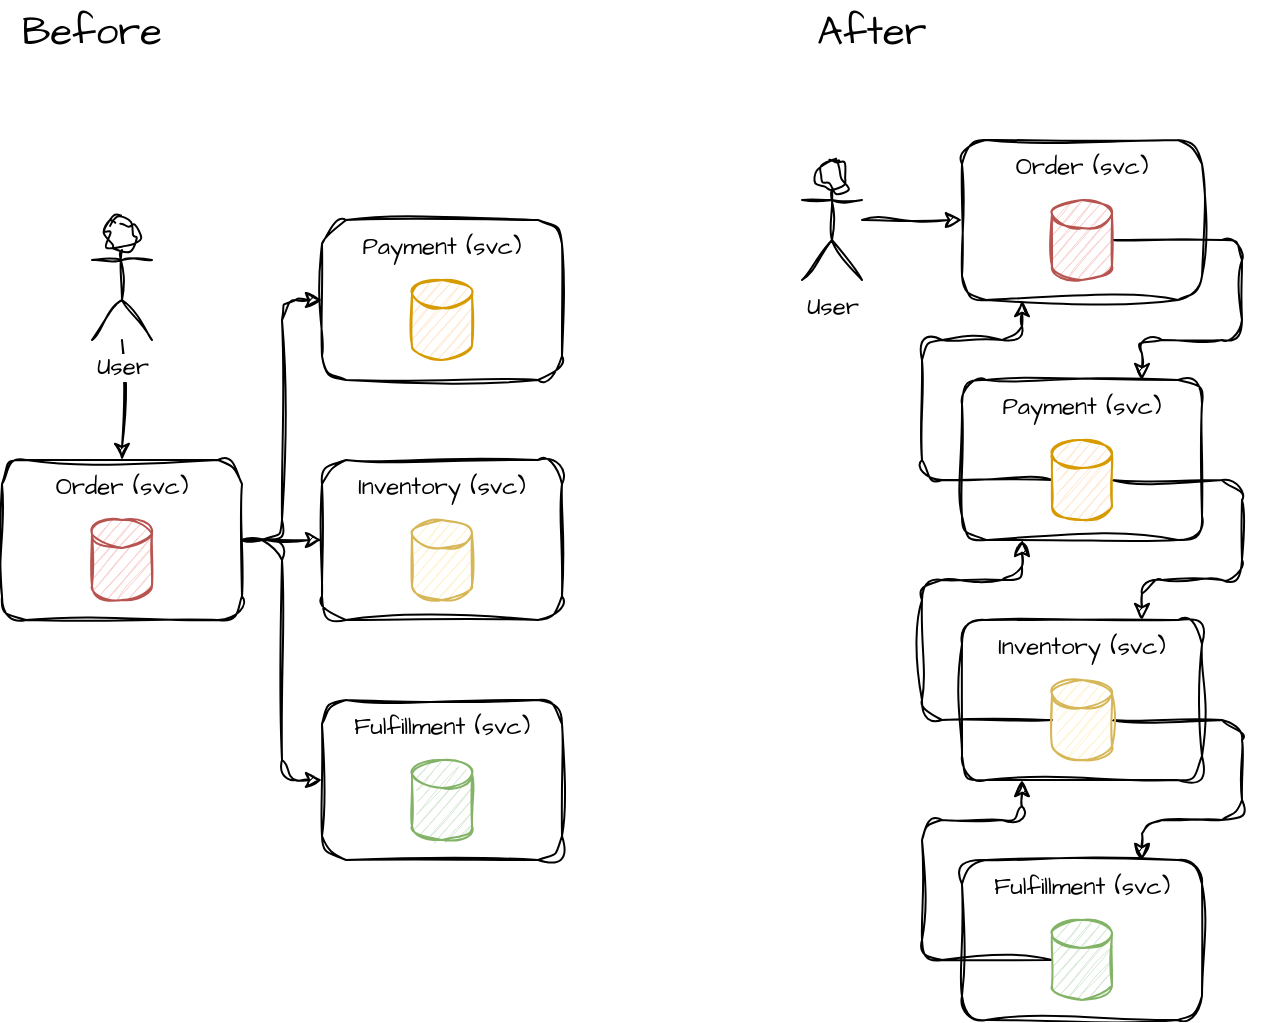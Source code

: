 <mxfile>
    <diagram id="vs3pFoyHXYA85VEjd1Kx" name="Page-1">
        <mxGraphModel dx="268" dy="862" grid="1" gridSize="10" guides="1" tooltips="1" connect="1" arrows="1" fold="1" page="0" pageScale="1" pageWidth="827" pageHeight="1169" math="0" shadow="0">
            <root>
                <mxCell id="0"/>
                <mxCell id="1" parent="0"/>
                <mxCell id="2" value="Before" style="text;html=1;strokeColor=none;fillColor=none;align=center;verticalAlign=middle;whiteSpace=wrap;rounded=0;sketch=1;fontFamily=Architects Daughter;fontSource=https%3A%2F%2Ffonts.googleapis.com%2Fcss%3Ffamily%3DArchitects%2BDaughter;fontSize=20;" parent="1" vertex="1">
                    <mxGeometry x="440" y="50" width="90" height="30" as="geometry"/>
                </mxCell>
                <mxCell id="3" value="Order (svc)" style="rounded=1;whiteSpace=wrap;html=1;sketch=1;curveFitting=1;jiggle=2;fillColor=none;fontFamily=Architects Daughter;fontSource=https%3A%2F%2Ffonts.googleapis.com%2Fcss%3Ffamily%3DArchitects%2BDaughter;shadow=0;glass=0;verticalAlign=top;" parent="1" vertex="1">
                    <mxGeometry x="440" y="280" width="120" height="80" as="geometry"/>
                </mxCell>
                <mxCell id="5" value="" style="shape=cylinder3;whiteSpace=wrap;html=1;boundedLbl=1;backgroundOutline=1;size=7;shadow=0;glass=0;sketch=1;fontFamily=Architects Daughter;fontSource=https%3A%2F%2Ffonts.googleapis.com%2Fcss%3Ffamily%3DArchitects%2BDaughter;fillColor=#f8cecc;strokeColor=#b85450;" parent="1" vertex="1">
                    <mxGeometry x="485" y="310" width="30" height="40" as="geometry"/>
                </mxCell>
                <mxCell id="14" value="Payment (svc)" style="rounded=1;whiteSpace=wrap;html=1;sketch=1;curveFitting=1;jiggle=2;fillColor=none;fontFamily=Architects Daughter;fontSource=https%3A%2F%2Ffonts.googleapis.com%2Fcss%3Ffamily%3DArchitects%2BDaughter;shadow=0;glass=0;verticalAlign=top;" parent="1" vertex="1">
                    <mxGeometry x="600" y="160" width="120" height="80" as="geometry"/>
                </mxCell>
                <mxCell id="15" value="" style="shape=cylinder3;whiteSpace=wrap;html=1;boundedLbl=1;backgroundOutline=1;size=7;shadow=0;glass=0;sketch=1;fontFamily=Architects Daughter;fontSource=https%3A%2F%2Ffonts.googleapis.com%2Fcss%3Ffamily%3DArchitects%2BDaughter;fillColor=#ffe6cc;strokeColor=#d79b00;" parent="1" vertex="1">
                    <mxGeometry x="645" y="190" width="30" height="40" as="geometry"/>
                </mxCell>
                <mxCell id="19" value="Inventory (svc)" style="rounded=1;whiteSpace=wrap;html=1;sketch=1;curveFitting=1;jiggle=2;fillColor=none;fontFamily=Architects Daughter;fontSource=https%3A%2F%2Ffonts.googleapis.com%2Fcss%3Ffamily%3DArchitects%2BDaughter;shadow=0;glass=0;verticalAlign=top;" parent="1" vertex="1">
                    <mxGeometry x="600" y="280" width="120" height="80" as="geometry"/>
                </mxCell>
                <mxCell id="20" value="" style="shape=cylinder3;whiteSpace=wrap;html=1;boundedLbl=1;backgroundOutline=1;size=7;shadow=0;glass=0;sketch=1;fontFamily=Architects Daughter;fontSource=https%3A%2F%2Ffonts.googleapis.com%2Fcss%3Ffamily%3DArchitects%2BDaughter;fillColor=#fff2cc;strokeColor=#d6b656;" parent="1" vertex="1">
                    <mxGeometry x="645" y="310" width="30" height="40" as="geometry"/>
                </mxCell>
                <mxCell id="21" value="Fulfillment (svc)" style="rounded=1;whiteSpace=wrap;html=1;sketch=1;curveFitting=1;jiggle=2;fillColor=none;fontFamily=Architects Daughter;fontSource=https%3A%2F%2Ffonts.googleapis.com%2Fcss%3Ffamily%3DArchitects%2BDaughter;shadow=0;glass=0;verticalAlign=top;" parent="1" vertex="1">
                    <mxGeometry x="600" y="400" width="120" height="80" as="geometry"/>
                </mxCell>
                <mxCell id="22" value="" style="shape=cylinder3;whiteSpace=wrap;html=1;boundedLbl=1;backgroundOutline=1;size=7;shadow=0;glass=0;sketch=1;fontFamily=Architects Daughter;fontSource=https%3A%2F%2Ffonts.googleapis.com%2Fcss%3Ffamily%3DArchitects%2BDaughter;fillColor=#d5e8d4;strokeColor=#82b366;" parent="1" vertex="1">
                    <mxGeometry x="645" y="430" width="30" height="40" as="geometry"/>
                </mxCell>
                <mxCell id="27" style="edgeStyle=orthogonalEdgeStyle;sketch=1;hachureGap=4;jiggle=2;curveFitting=1;html=1;entryX=0;entryY=0.5;entryDx=0;entryDy=0;fontFamily=Architects Daughter;fontSource=https%3A%2F%2Ffonts.googleapis.com%2Fcss%3Ffamily%3DArchitects%2BDaughter;fontSize=16;exitX=1;exitY=0.5;exitDx=0;exitDy=0;" parent="1" source="3" target="14" edge="1">
                    <mxGeometry relative="1" as="geometry">
                        <mxPoint x="560" y="320" as="sourcePoint"/>
                    </mxGeometry>
                </mxCell>
                <mxCell id="28" style="edgeStyle=orthogonalEdgeStyle;sketch=1;hachureGap=4;jiggle=2;curveFitting=1;html=1;entryX=0;entryY=0.5;entryDx=0;entryDy=0;fontFamily=Architects Daughter;fontSource=https%3A%2F%2Ffonts.googleapis.com%2Fcss%3Ffamily%3DArchitects%2BDaughter;fontSize=16;exitX=1;exitY=0.5;exitDx=0;exitDy=0;" parent="1" source="3" target="19" edge="1">
                    <mxGeometry relative="1" as="geometry">
                        <mxPoint x="560" y="320" as="sourcePoint"/>
                    </mxGeometry>
                </mxCell>
                <mxCell id="29" style="edgeStyle=orthogonalEdgeStyle;sketch=1;hachureGap=4;jiggle=2;curveFitting=1;html=1;entryX=0;entryY=0.5;entryDx=0;entryDy=0;fontFamily=Architects Daughter;fontSource=https%3A%2F%2Ffonts.googleapis.com%2Fcss%3Ffamily%3DArchitects%2BDaughter;fontSize=16;exitX=1;exitY=0.5;exitDx=0;exitDy=0;" parent="1" source="3" target="21" edge="1">
                    <mxGeometry relative="1" as="geometry">
                        <mxPoint x="560" y="320" as="sourcePoint"/>
                    </mxGeometry>
                </mxCell>
                <mxCell id="67" value="" style="edgeStyle=orthogonalEdgeStyle;sketch=1;hachureGap=4;jiggle=2;curveFitting=1;html=1;fontFamily=Architects Daughter;fontSource=https%3A%2F%2Ffonts.googleapis.com%2Fcss%3Ffamily%3DArchitects%2BDaughter;fontSize=12;entryX=0.5;entryY=0;entryDx=0;entryDy=0;" parent="1" source="30" target="3" edge="1">
                    <mxGeometry relative="1" as="geometry">
                        <mxPoint x="500" y="280" as="targetPoint"/>
                    </mxGeometry>
                </mxCell>
                <mxCell id="30" value="User" style="shape=umlActor;verticalLabelPosition=bottom;verticalAlign=top;html=1;outlineConnect=0;sketch=1;hachureGap=4;jiggle=2;curveFitting=1;fontFamily=Architects Daughter;fontSource=https%3A%2F%2Ffonts.googleapis.com%2Fcss%3Ffamily%3DArchitects%2BDaughter;fontSize=12;labelBackgroundColor=default;" parent="1" vertex="1">
                    <mxGeometry x="485" y="160" width="30" height="60" as="geometry"/>
                </mxCell>
                <mxCell id="32" value="After" style="text;html=1;strokeColor=none;fillColor=none;align=center;verticalAlign=middle;whiteSpace=wrap;rounded=0;sketch=1;fontFamily=Architects Daughter;fontSource=https%3A%2F%2Ffonts.googleapis.com%2Fcss%3Ffamily%3DArchitects%2BDaughter;fontSize=20;" parent="1" vertex="1">
                    <mxGeometry x="840" y="50" width="70" height="30" as="geometry"/>
                </mxCell>
                <mxCell id="33" value="Order (svc)" style="rounded=1;whiteSpace=wrap;html=1;sketch=1;curveFitting=1;jiggle=2;fillColor=none;fontFamily=Architects Daughter;fontSource=https%3A%2F%2Ffonts.googleapis.com%2Fcss%3Ffamily%3DArchitects%2BDaughter;shadow=0;glass=0;verticalAlign=top;" parent="1" vertex="1">
                    <mxGeometry x="920" y="120" width="120" height="80" as="geometry"/>
                </mxCell>
                <mxCell id="61" style="edgeStyle=orthogonalEdgeStyle;sketch=1;hachureGap=4;jiggle=2;curveFitting=1;html=1;entryX=0.75;entryY=0;entryDx=0;entryDy=0;fontFamily=Architects Daughter;fontSource=https%3A%2F%2Ffonts.googleapis.com%2Fcss%3Ffamily%3DArchitects%2BDaughter;fontSize=12;" parent="1" source="34" target="35" edge="1">
                    <mxGeometry relative="1" as="geometry">
                        <Array as="points">
                            <mxPoint x="1060" y="170"/>
                            <mxPoint x="1060" y="220"/>
                            <mxPoint x="1010" y="220"/>
                        </Array>
                    </mxGeometry>
                </mxCell>
                <mxCell id="34" value="" style="shape=cylinder3;whiteSpace=wrap;html=1;boundedLbl=1;backgroundOutline=1;size=7;shadow=0;glass=0;sketch=1;fontFamily=Architects Daughter;fontSource=https%3A%2F%2Ffonts.googleapis.com%2Fcss%3Ffamily%3DArchitects%2BDaughter;fillColor=#f8cecc;strokeColor=#b85450;" parent="1" vertex="1">
                    <mxGeometry x="965" y="150" width="30" height="40" as="geometry"/>
                </mxCell>
                <mxCell id="35" value="Payment (svc)" style="rounded=1;whiteSpace=wrap;html=1;sketch=1;curveFitting=1;jiggle=2;fillColor=none;fontFamily=Architects Daughter;fontSource=https%3A%2F%2Ffonts.googleapis.com%2Fcss%3Ffamily%3DArchitects%2BDaughter;shadow=0;glass=0;verticalAlign=top;" parent="1" vertex="1">
                    <mxGeometry x="920" y="240" width="120" height="80" as="geometry"/>
                </mxCell>
                <mxCell id="60" style="edgeStyle=orthogonalEdgeStyle;sketch=1;hachureGap=4;jiggle=2;curveFitting=1;html=1;entryX=0.25;entryY=1;entryDx=0;entryDy=0;fontFamily=Architects Daughter;fontSource=https%3A%2F%2Ffonts.googleapis.com%2Fcss%3Ffamily%3DArchitects%2BDaughter;fontSize=12;" parent="1" source="36" target="33" edge="1">
                    <mxGeometry relative="1" as="geometry">
                        <Array as="points">
                            <mxPoint x="900" y="290"/>
                            <mxPoint x="900" y="220"/>
                            <mxPoint x="950" y="220"/>
                        </Array>
                    </mxGeometry>
                </mxCell>
                <mxCell id="64" style="edgeStyle=orthogonalEdgeStyle;sketch=1;hachureGap=4;jiggle=2;curveFitting=1;html=1;entryX=0.75;entryY=0;entryDx=0;entryDy=0;fontFamily=Architects Daughter;fontSource=https%3A%2F%2Ffonts.googleapis.com%2Fcss%3Ffamily%3DArchitects%2BDaughter;fontSize=12;" parent="1" source="36" target="37" edge="1">
                    <mxGeometry relative="1" as="geometry">
                        <Array as="points">
                            <mxPoint x="1060" y="290"/>
                            <mxPoint x="1060" y="340"/>
                            <mxPoint x="1010" y="340"/>
                        </Array>
                    </mxGeometry>
                </mxCell>
                <mxCell id="36" value="" style="shape=cylinder3;whiteSpace=wrap;html=1;boundedLbl=1;backgroundOutline=1;size=7;shadow=0;glass=0;sketch=1;fontFamily=Architects Daughter;fontSource=https%3A%2F%2Ffonts.googleapis.com%2Fcss%3Ffamily%3DArchitects%2BDaughter;fillColor=#ffe6cc;strokeColor=#d79b00;" parent="1" vertex="1">
                    <mxGeometry x="965" y="270" width="30" height="40" as="geometry"/>
                </mxCell>
                <mxCell id="37" value="Inventory (svc)" style="rounded=1;whiteSpace=wrap;html=1;sketch=1;curveFitting=1;jiggle=2;fillColor=none;fontFamily=Architects Daughter;fontSource=https%3A%2F%2Ffonts.googleapis.com%2Fcss%3Ffamily%3DArchitects%2BDaughter;shadow=0;glass=0;verticalAlign=top;" parent="1" vertex="1">
                    <mxGeometry x="920" y="360" width="120" height="80" as="geometry"/>
                </mxCell>
                <mxCell id="62" style="edgeStyle=orthogonalEdgeStyle;sketch=1;hachureGap=4;jiggle=2;curveFitting=1;html=1;entryX=0.25;entryY=1;entryDx=0;entryDy=0;fontFamily=Architects Daughter;fontSource=https%3A%2F%2Ffonts.googleapis.com%2Fcss%3Ffamily%3DArchitects%2BDaughter;fontSize=12;" parent="1" source="38" target="35" edge="1">
                    <mxGeometry relative="1" as="geometry">
                        <Array as="points">
                            <mxPoint x="900" y="410"/>
                            <mxPoint x="900" y="340"/>
                            <mxPoint x="950" y="340"/>
                        </Array>
                    </mxGeometry>
                </mxCell>
                <mxCell id="65" style="edgeStyle=orthogonalEdgeStyle;sketch=1;hachureGap=4;jiggle=2;curveFitting=1;html=1;entryX=0.75;entryY=0;entryDx=0;entryDy=0;fontFamily=Architects Daughter;fontSource=https%3A%2F%2Ffonts.googleapis.com%2Fcss%3Ffamily%3DArchitects%2BDaughter;fontSize=12;" parent="1" source="38" target="39" edge="1">
                    <mxGeometry relative="1" as="geometry">
                        <Array as="points">
                            <mxPoint x="1060" y="410"/>
                            <mxPoint x="1060" y="460"/>
                            <mxPoint x="1010" y="460"/>
                        </Array>
                    </mxGeometry>
                </mxCell>
                <mxCell id="38" value="" style="shape=cylinder3;whiteSpace=wrap;html=1;boundedLbl=1;backgroundOutline=1;size=7;shadow=0;glass=0;sketch=1;fontFamily=Architects Daughter;fontSource=https%3A%2F%2Ffonts.googleapis.com%2Fcss%3Ffamily%3DArchitects%2BDaughter;fillColor=#fff2cc;strokeColor=#d6b656;" parent="1" vertex="1">
                    <mxGeometry x="965" y="390" width="30" height="40" as="geometry"/>
                </mxCell>
                <mxCell id="39" value="Fulfillment (svc)" style="rounded=1;whiteSpace=wrap;html=1;sketch=1;curveFitting=1;jiggle=2;fillColor=none;fontFamily=Architects Daughter;fontSource=https%3A%2F%2Ffonts.googleapis.com%2Fcss%3Ffamily%3DArchitects%2BDaughter;shadow=0;glass=0;verticalAlign=top;" parent="1" vertex="1">
                    <mxGeometry x="920" y="480" width="120" height="80" as="geometry"/>
                </mxCell>
                <mxCell id="63" style="edgeStyle=orthogonalEdgeStyle;sketch=1;hachureGap=4;jiggle=2;curveFitting=1;html=1;entryX=0.25;entryY=1;entryDx=0;entryDy=0;fontFamily=Architects Daughter;fontSource=https%3A%2F%2Ffonts.googleapis.com%2Fcss%3Ffamily%3DArchitects%2BDaughter;fontSize=12;" parent="1" source="40" target="37" edge="1">
                    <mxGeometry relative="1" as="geometry">
                        <Array as="points">
                            <mxPoint x="900" y="530"/>
                            <mxPoint x="900" y="460"/>
                            <mxPoint x="950" y="460"/>
                        </Array>
                    </mxGeometry>
                </mxCell>
                <mxCell id="40" value="" style="shape=cylinder3;whiteSpace=wrap;html=1;boundedLbl=1;backgroundOutline=1;size=7;shadow=0;glass=0;sketch=1;fontFamily=Architects Daughter;fontSource=https%3A%2F%2Ffonts.googleapis.com%2Fcss%3Ffamily%3DArchitects%2BDaughter;fillColor=#d5e8d4;strokeColor=#82b366;" parent="1" vertex="1">
                    <mxGeometry x="965" y="510" width="30" height="40" as="geometry"/>
                </mxCell>
                <mxCell id="48" value="" style="edgeStyle=orthogonalEdgeStyle;sketch=1;hachureGap=4;jiggle=2;curveFitting=1;html=1;fontFamily=Architects Daughter;fontSource=https%3A%2F%2Ffonts.googleapis.com%2Fcss%3Ffamily%3DArchitects%2BDaughter;fontSize=12;" parent="1" source="47" target="33" edge="1">
                    <mxGeometry relative="1" as="geometry"/>
                </mxCell>
                <mxCell id="47" value="User" style="shape=umlActor;verticalLabelPosition=bottom;verticalAlign=top;html=1;outlineConnect=0;sketch=1;hachureGap=4;jiggle=2;curveFitting=1;fontFamily=Architects Daughter;fontSource=https%3A%2F%2Ffonts.googleapis.com%2Fcss%3Ffamily%3DArchitects%2BDaughter;fontSize=12;labelBackgroundColor=default;" parent="1" vertex="1">
                    <mxGeometry x="840" y="130" width="30" height="60" as="geometry"/>
                </mxCell>
            </root>
        </mxGraphModel>
    </diagram>
</mxfile>
